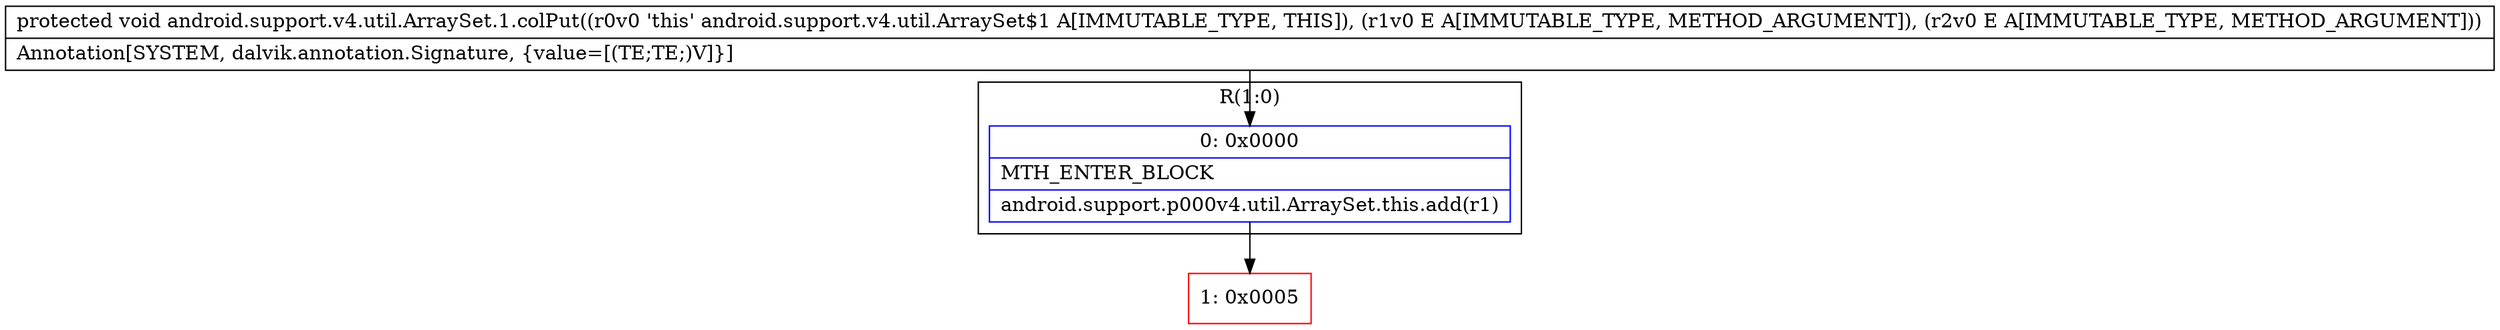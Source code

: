 digraph "CFG forandroid.support.v4.util.ArraySet.1.colPut(Ljava\/lang\/Object;Ljava\/lang\/Object;)V" {
subgraph cluster_Region_941119340 {
label = "R(1:0)";
node [shape=record,color=blue];
Node_0 [shape=record,label="{0\:\ 0x0000|MTH_ENTER_BLOCK\l|android.support.p000v4.util.ArraySet.this.add(r1)\l}"];
}
Node_1 [shape=record,color=red,label="{1\:\ 0x0005}"];
MethodNode[shape=record,label="{protected void android.support.v4.util.ArraySet.1.colPut((r0v0 'this' android.support.v4.util.ArraySet$1 A[IMMUTABLE_TYPE, THIS]), (r1v0 E A[IMMUTABLE_TYPE, METHOD_ARGUMENT]), (r2v0 E A[IMMUTABLE_TYPE, METHOD_ARGUMENT]))  | Annotation[SYSTEM, dalvik.annotation.Signature, \{value=[(TE;TE;)V]\}]\l}"];
MethodNode -> Node_0;
Node_0 -> Node_1;
}

